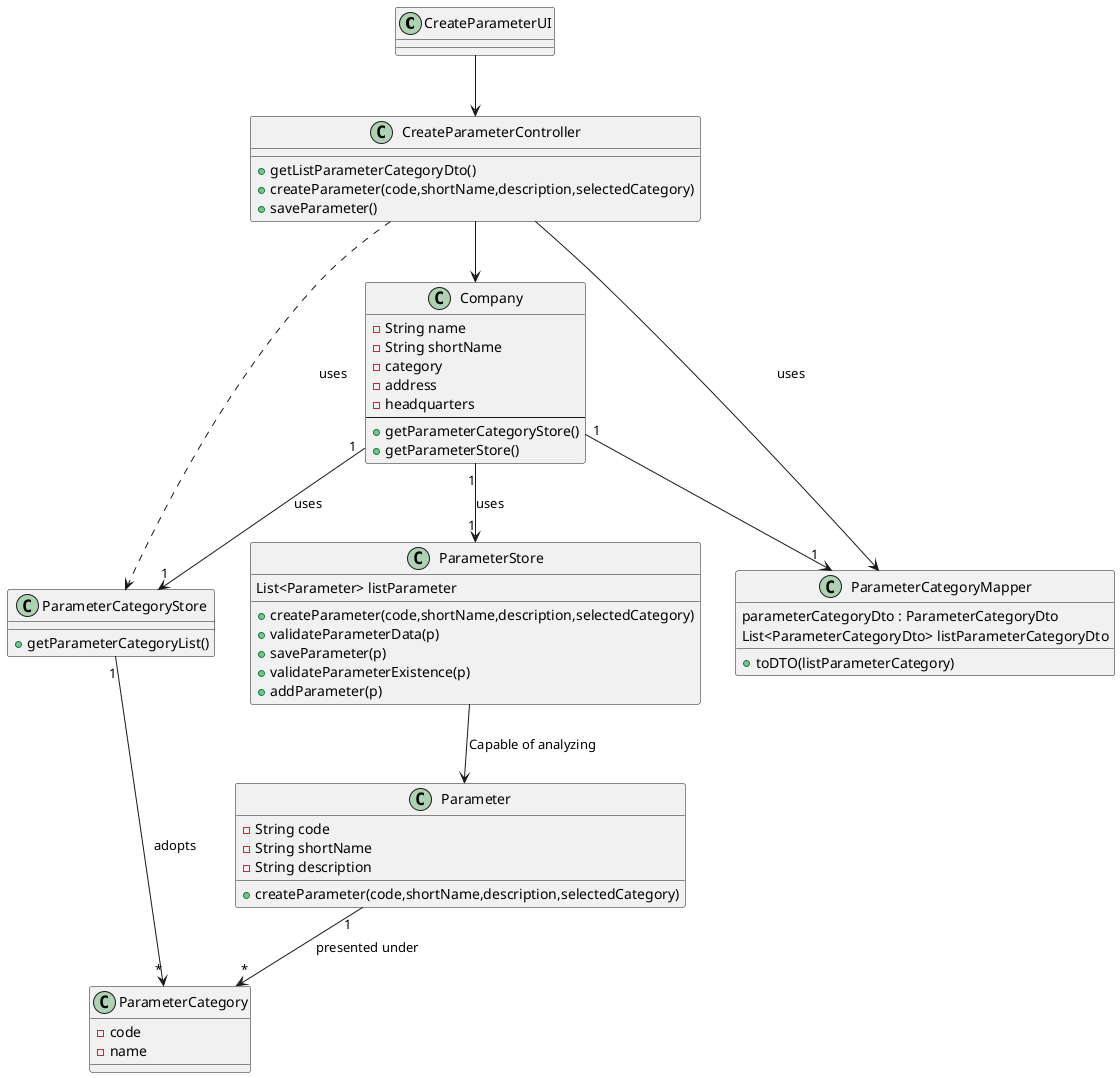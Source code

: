 @startuml

class CreateParameterUI{
}

class CreateParameterController{
+getListParameterCategoryDto()
+createParameter(code,shortName,description,selectedCategory)
+saveParameter()
}

class Company{
-String name
-String shortName
-category
-address
-headquarters
--
+getParameterCategoryStore()
+getParameterStore()
}

class ParameterStore {
+createParameter(code,shortName,description,selectedCategory)
+validateParameterData(p)
+saveParameter(p)
+validateParameterExistence(p)
+addParameter(p)

List<Parameter> listParameter

}

class ParameterCategoryMapper{
+toDTO(listParameterCategory)
parameterCategoryDto : ParameterCategoryDto
List<ParameterCategoryDto> listParameterCategoryDto
}

class ParameterCategoryStore {
+getParameterCategoryList()
}

class Parameter{
- String code
- String shortName
- String description
+createParameter(code,shortName,description,selectedCategory)
}

class ParameterCategory{
- code
- name
}



CreateParameterUI --> CreateParameterController
CreateParameterController --> Company
CreateParameterController --> ParameterCategoryMapper : uses
CreateParameterController ..> ParameterCategoryStore : uses
Company "1" --> "1" ParameterStore : uses
Company "1" --> "1" ParameterCategoryMapper
Company "1" --> "1" ParameterCategoryStore : uses
ParameterStore --> Parameter : Capable of analyzing
ParameterCategoryStore "1" --> "*" ParameterCategory : adopts
Parameter "1" --> "*" ParameterCategory : presented under

@enduml